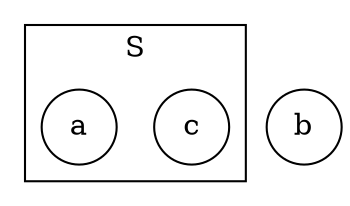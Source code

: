 digraph {
	node [shape=circle];
	subgraph cluster_1 {
		color=black;
 		label="S";
		c;
		a;
	}
	b;
}
